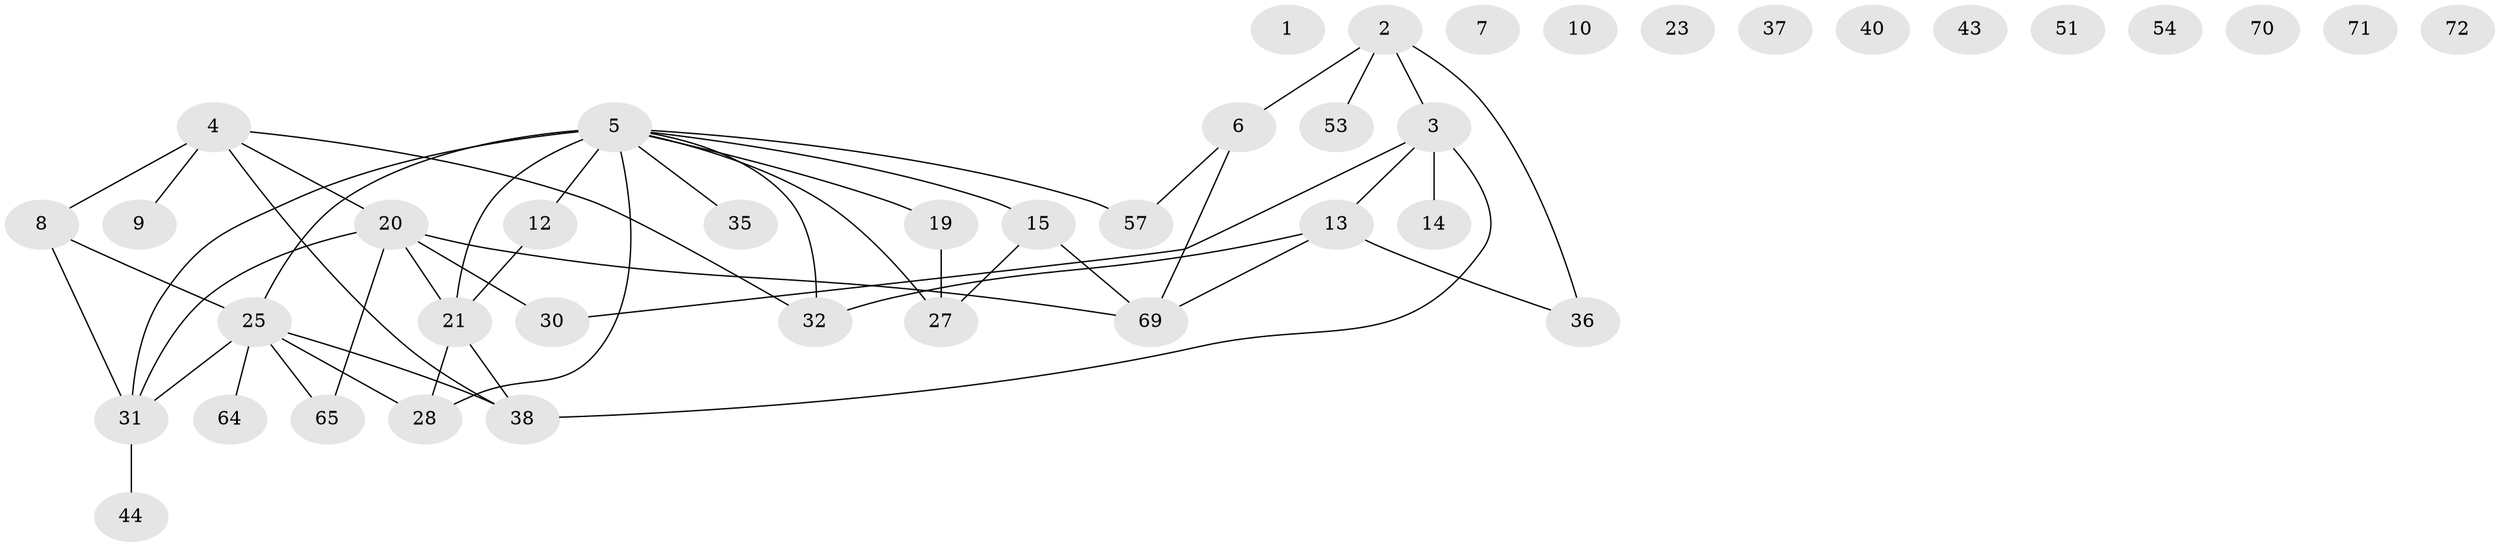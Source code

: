 // original degree distribution, {0: 0.14634146341463414, 2: 0.21951219512195122, 4: 0.0975609756097561, 5: 0.07317073170731707, 1: 0.17073170731707318, 3: 0.2926829268292683}
// Generated by graph-tools (version 1.1) at 2025/12/03/09/25 04:12:54]
// undirected, 41 vertices, 48 edges
graph export_dot {
graph [start="1"]
  node [color=gray90,style=filled];
  1;
  2 [super="+29+39"];
  3 [super="+18+41+59+67"];
  4 [super="+34+56+60+77+80"];
  5 [super="+16+24+46+61+79"];
  6 [super="+11"];
  7;
  8 [super="+17+42"];
  9;
  10;
  12 [super="+33+74"];
  13 [super="+45"];
  14;
  15 [super="+63"];
  19 [super="+62+73"];
  20 [super="+48+49"];
  21 [super="+22+66"];
  23;
  25 [super="+26+47+55+68"];
  27 [super="+52"];
  28;
  30;
  31 [super="+50"];
  32 [super="+76"];
  35 [super="+81"];
  36 [super="+82"];
  37;
  38 [super="+58"];
  40;
  43;
  44;
  51;
  53;
  54;
  57 [super="+75"];
  64;
  65;
  69 [super="+78"];
  70;
  71;
  72;
  2 -- 53;
  2 -- 6;
  2 -- 3;
  2 -- 36;
  3 -- 38;
  3 -- 14;
  3 -- 30;
  3 -- 13;
  4 -- 9;
  4 -- 20;
  4 -- 8;
  4 -- 32;
  4 -- 38;
  5 -- 28;
  5 -- 31;
  5 -- 35;
  5 -- 27;
  5 -- 15;
  5 -- 12 [weight=2];
  5 -- 19;
  5 -- 21;
  5 -- 25 [weight=2];
  5 -- 32;
  5 -- 57;
  6 -- 69;
  6 -- 57;
  8 -- 25;
  8 -- 31;
  12 -- 21;
  13 -- 69;
  13 -- 32;
  13 -- 36;
  15 -- 27;
  15 -- 69;
  19 -- 27;
  20 -- 21;
  20 -- 30;
  20 -- 65;
  20 -- 31;
  20 -- 69;
  21 -- 28;
  21 -- 38;
  25 -- 31;
  25 -- 65;
  25 -- 28;
  25 -- 64;
  25 -- 38;
  31 -- 44;
}
